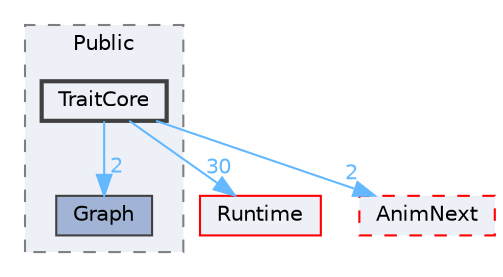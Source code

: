 digraph "TraitCore"
{
 // INTERACTIVE_SVG=YES
 // LATEX_PDF_SIZE
  bgcolor="transparent";
  edge [fontname=Helvetica,fontsize=10,labelfontname=Helvetica,labelfontsize=10];
  node [fontname=Helvetica,fontsize=10,shape=box,height=0.2,width=0.4];
  compound=true
  subgraph clusterdir_fe7a790aba818ef5f4ecb0c4f8b94358 {
    graph [ bgcolor="#edf0f7", pencolor="grey50", label="Public", fontname=Helvetica,fontsize=10 style="filled,dashed", URL="dir_fe7a790aba818ef5f4ecb0c4f8b94358.html",tooltip=""]
  dir_3bec582057289d99f439e68050e303b1 [label="Graph", fillcolor="#a2b4d6", color="grey25", style="filled", URL="dir_3bec582057289d99f439e68050e303b1.html",tooltip=""];
  dir_57cad2a48d20c7d14495c50177f1ac25 [label="TraitCore", fillcolor="#edf0f7", color="grey25", style="filled,bold", URL="dir_57cad2a48d20c7d14495c50177f1ac25.html",tooltip=""];
  }
  dir_7536b172fbd480bfd146a1b1acd6856b [label="Runtime", fillcolor="#edf0f7", color="red", style="filled", URL="dir_7536b172fbd480bfd146a1b1acd6856b.html",tooltip=""];
  dir_ebfc70b225cdd53f599c3ad0db76b4bf [label="AnimNext", fillcolor="#edf0f7", color="red", style="filled,dashed", URL="dir_ebfc70b225cdd53f599c3ad0db76b4bf.html",tooltip=""];
  dir_57cad2a48d20c7d14495c50177f1ac25->dir_3bec582057289d99f439e68050e303b1 [headlabel="2", labeldistance=1.5 headhref="dir_001207_000453.html" href="dir_001207_000453.html" color="steelblue1" fontcolor="steelblue1"];
  dir_57cad2a48d20c7d14495c50177f1ac25->dir_7536b172fbd480bfd146a1b1acd6856b [headlabel="30", labeldistance=1.5 headhref="dir_001207_000984.html" href="dir_001207_000984.html" color="steelblue1" fontcolor="steelblue1"];
  dir_57cad2a48d20c7d14495c50177f1ac25->dir_ebfc70b225cdd53f599c3ad0db76b4bf [headlabel="2", labeldistance=1.5 headhref="dir_001207_000042.html" href="dir_001207_000042.html" color="steelblue1" fontcolor="steelblue1"];
}

